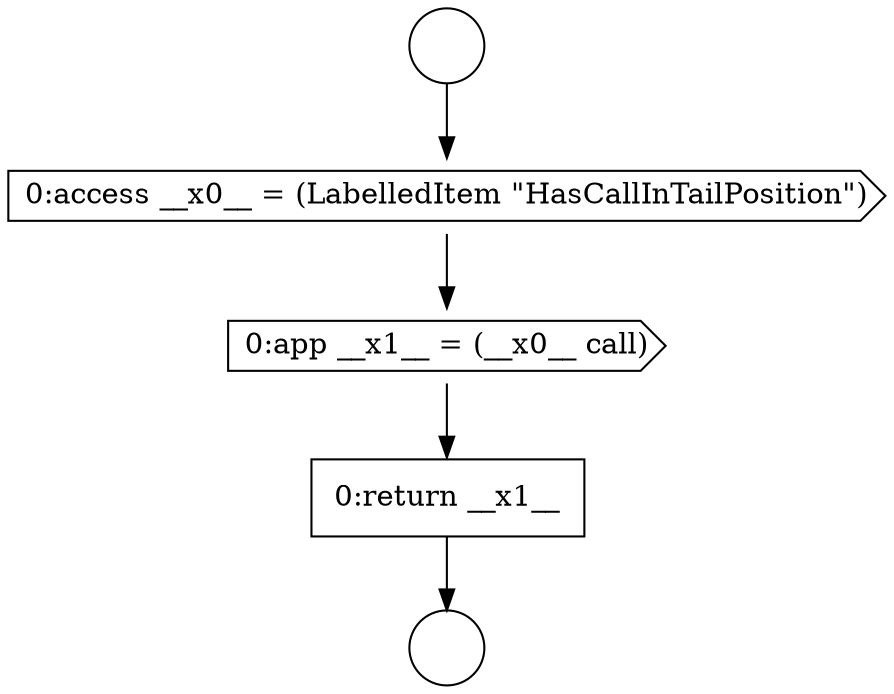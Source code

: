 digraph {
  node9251 [shape=circle label=" " color="black" fillcolor="white" style=filled]
  node9252 [shape=cds, label=<<font color="black">0:access __x0__ = (LabelledItem &quot;HasCallInTailPosition&quot;)</font>> color="black" fillcolor="white" style=filled]
  node9253 [shape=cds, label=<<font color="black">0:app __x1__ = (__x0__ call)</font>> color="black" fillcolor="white" style=filled]
  node9250 [shape=circle label=" " color="black" fillcolor="white" style=filled]
  node9254 [shape=none, margin=0, label=<<font color="black">
    <table border="0" cellborder="1" cellspacing="0" cellpadding="10">
      <tr><td align="left">0:return __x1__</td></tr>
    </table>
  </font>> color="black" fillcolor="white" style=filled]
  node9250 -> node9252 [ color="black"]
  node9252 -> node9253 [ color="black"]
  node9253 -> node9254 [ color="black"]
  node9254 -> node9251 [ color="black"]
}
